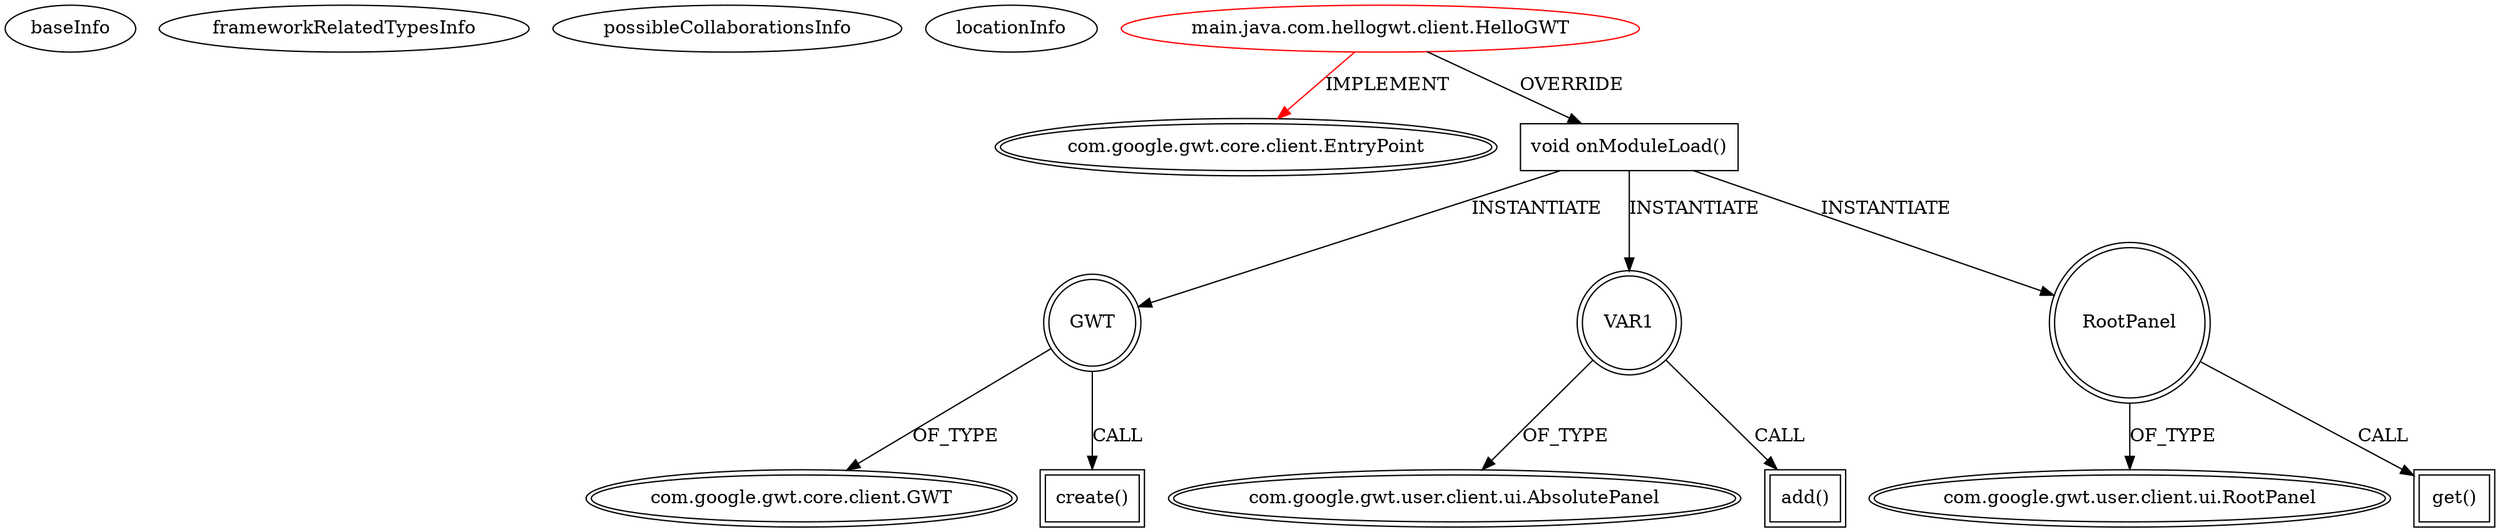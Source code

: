 digraph {
baseInfo[graphId=1276,category="extension_graph",isAnonymous=false,possibleRelation=false]
frameworkRelatedTypesInfo[0="com.google.gwt.core.client.EntryPoint"]
possibleCollaborationsInfo[]
locationInfo[projectName="dissdoc-hellogwt",filePath="/dissdoc-hellogwt/hellogwt-master/src/main/java/com/hellogwt/client/HelloGWT.java",contextSignature="HelloGWT",graphId="1276"]
0[label="main.java.com.hellogwt.client.HelloGWT",vertexType="ROOT_CLIENT_CLASS_DECLARATION",isFrameworkType=false,color=red]
1[label="com.google.gwt.core.client.EntryPoint",vertexType="FRAMEWORK_INTERFACE_TYPE",isFrameworkType=true,peripheries=2]
2[label="void onModuleLoad()",vertexType="OVERRIDING_METHOD_DECLARATION",isFrameworkType=false,shape=box]
3[label="GWT",vertexType="VARIABLE_EXPRESION",isFrameworkType=true,peripheries=2,shape=circle]
5[label="com.google.gwt.core.client.GWT",vertexType="FRAMEWORK_CLASS_TYPE",isFrameworkType=true,peripheries=2]
4[label="create()",vertexType="INSIDE_CALL",isFrameworkType=true,peripheries=2,shape=box]
6[label="VAR1",vertexType="VARIABLE_EXPRESION",isFrameworkType=true,peripheries=2,shape=circle]
8[label="com.google.gwt.user.client.ui.AbsolutePanel",vertexType="FRAMEWORK_CLASS_TYPE",isFrameworkType=true,peripheries=2]
7[label="add()",vertexType="INSIDE_CALL",isFrameworkType=true,peripheries=2,shape=box]
9[label="RootPanel",vertexType="VARIABLE_EXPRESION",isFrameworkType=true,peripheries=2,shape=circle]
11[label="com.google.gwt.user.client.ui.RootPanel",vertexType="FRAMEWORK_CLASS_TYPE",isFrameworkType=true,peripheries=2]
10[label="get()",vertexType="INSIDE_CALL",isFrameworkType=true,peripheries=2,shape=box]
0->1[label="IMPLEMENT",color=red]
0->2[label="OVERRIDE"]
2->3[label="INSTANTIATE"]
3->5[label="OF_TYPE"]
3->4[label="CALL"]
2->6[label="INSTANTIATE"]
6->8[label="OF_TYPE"]
6->7[label="CALL"]
2->9[label="INSTANTIATE"]
9->11[label="OF_TYPE"]
9->10[label="CALL"]
}
